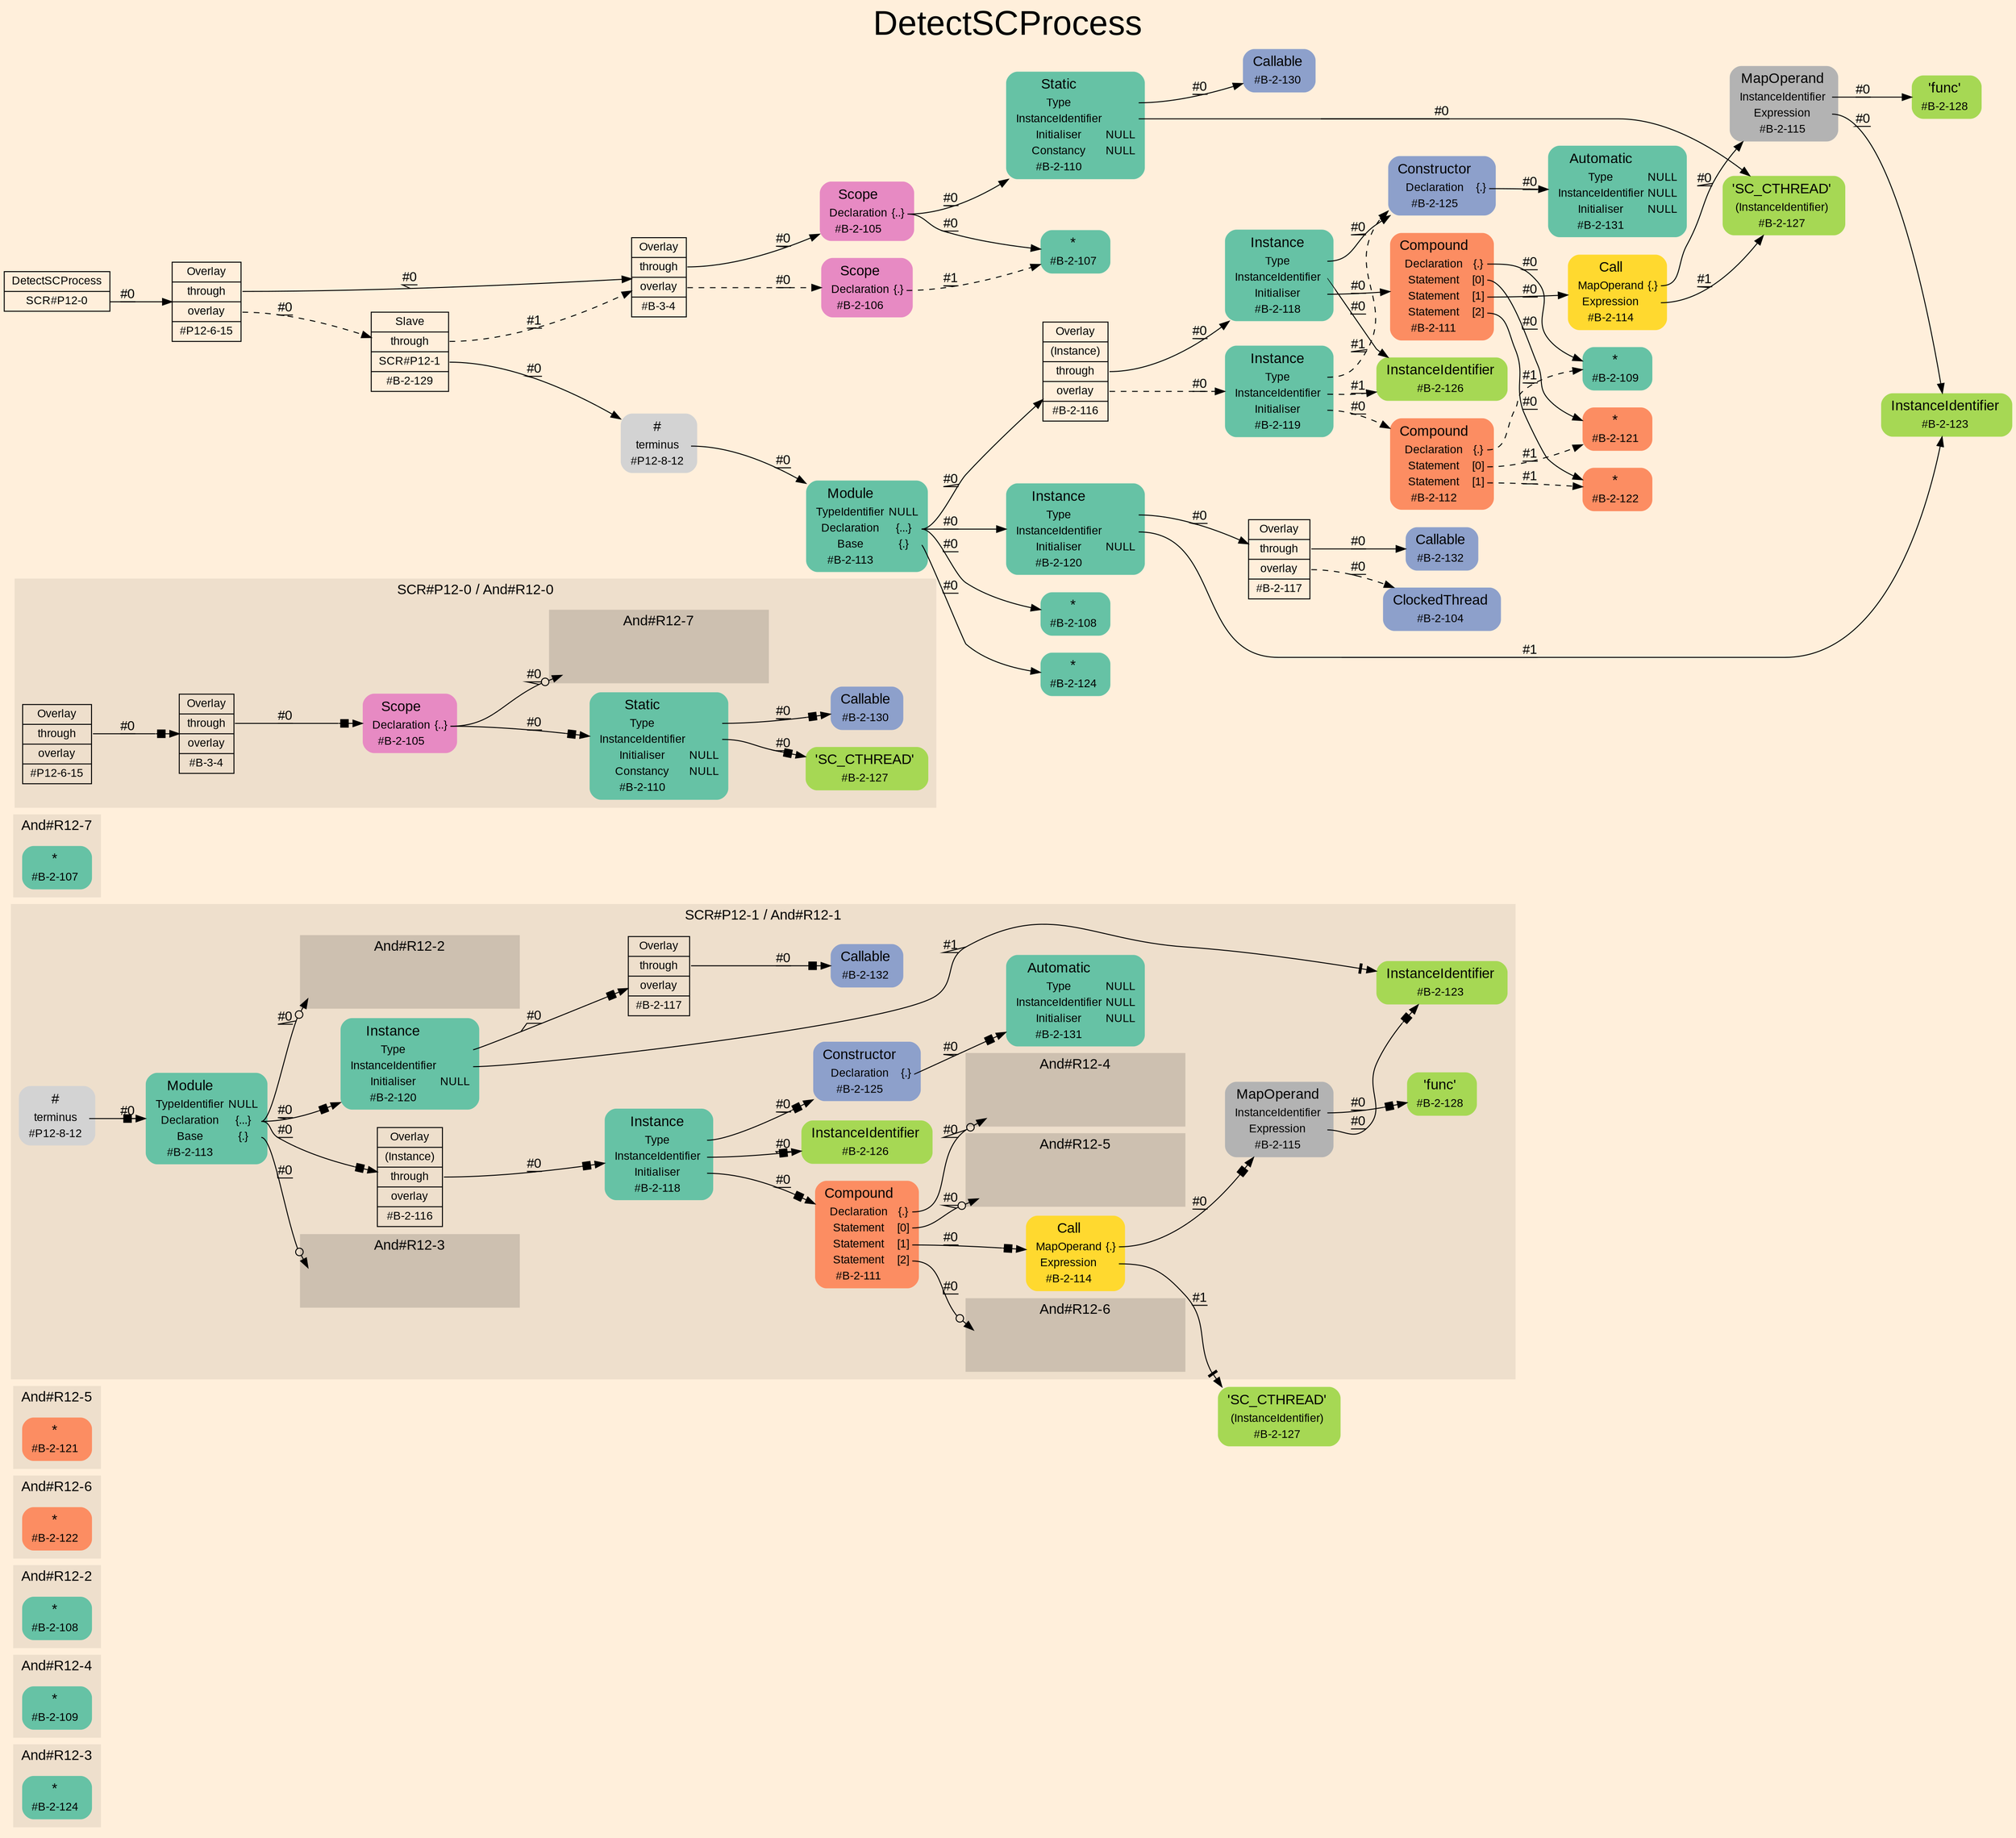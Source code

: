 digraph "DetectSCProcess" {
label = "DetectSCProcess"
labelloc = t
fontsize = "36"
graph [
    rankdir = "LR"
    ranksep = 0.3
    bgcolor = antiquewhite1
    color = black
    fontcolor = black
    fontname = "Arial"
];
node [
    fontname = "Arial"
];
edge [
    fontname = "Arial"
];

// -------------------- figure And#R12-3 --------------------
// -------- region And#R12-3 ----------
subgraph "clusterAnd#R12-3" {
    label = "And#R12-3"
    style = "filled"
    color = antiquewhite2
    fontsize = "15"
    "And#R12-3/#B-2-124" [
        // -------- block And#R12-3/#B-2-124 ----------
        shape = "plaintext"
        fillcolor = "/set28/1"
        label = <<TABLE BORDER="0" CELLBORDER="0" CELLSPACING="0">
         <TR><TD><FONT POINT-SIZE="15.0">*</FONT></TD><TD></TD></TR>
         <TR><TD>#B-2-124</TD><TD PORT="port0"></TD></TR>
        </TABLE>>
        style = "rounded,filled"
        fontsize = "12"
    ];
    
}


// -------------------- figure And#R12-4 --------------------
// -------- region And#R12-4 ----------
subgraph "clusterAnd#R12-4" {
    label = "And#R12-4"
    style = "filled"
    color = antiquewhite2
    fontsize = "15"
    "And#R12-4/#B-2-109" [
        // -------- block And#R12-4/#B-2-109 ----------
        shape = "plaintext"
        fillcolor = "/set28/1"
        label = <<TABLE BORDER="0" CELLBORDER="0" CELLSPACING="0">
         <TR><TD><FONT POINT-SIZE="15.0">*</FONT></TD><TD></TD></TR>
         <TR><TD>#B-2-109</TD><TD PORT="port0"></TD></TR>
        </TABLE>>
        style = "rounded,filled"
        fontsize = "12"
    ];
    
}


// -------------------- figure And#R12-2 --------------------
// -------- region And#R12-2 ----------
subgraph "clusterAnd#R12-2" {
    label = "And#R12-2"
    style = "filled"
    color = antiquewhite2
    fontsize = "15"
    "And#R12-2/#B-2-108" [
        // -------- block And#R12-2/#B-2-108 ----------
        shape = "plaintext"
        fillcolor = "/set28/1"
        label = <<TABLE BORDER="0" CELLBORDER="0" CELLSPACING="0">
         <TR><TD><FONT POINT-SIZE="15.0">*</FONT></TD><TD></TD></TR>
         <TR><TD>#B-2-108</TD><TD PORT="port0"></TD></TR>
        </TABLE>>
        style = "rounded,filled"
        fontsize = "12"
    ];
    
}


// -------------------- figure And#R12-6 --------------------
// -------- region And#R12-6 ----------
subgraph "clusterAnd#R12-6" {
    label = "And#R12-6"
    style = "filled"
    color = antiquewhite2
    fontsize = "15"
    "And#R12-6/#B-2-122" [
        // -------- block And#R12-6/#B-2-122 ----------
        shape = "plaintext"
        fillcolor = "/set28/2"
        label = <<TABLE BORDER="0" CELLBORDER="0" CELLSPACING="0">
         <TR><TD><FONT POINT-SIZE="15.0">*</FONT></TD><TD></TD></TR>
         <TR><TD>#B-2-122</TD><TD PORT="port0"></TD></TR>
        </TABLE>>
        style = "rounded,filled"
        fontsize = "12"
    ];
    
}


// -------------------- figure And#R12-5 --------------------
// -------- region And#R12-5 ----------
subgraph "clusterAnd#R12-5" {
    label = "And#R12-5"
    style = "filled"
    color = antiquewhite2
    fontsize = "15"
    "And#R12-5/#B-2-121" [
        // -------- block And#R12-5/#B-2-121 ----------
        shape = "plaintext"
        fillcolor = "/set28/2"
        label = <<TABLE BORDER="0" CELLBORDER="0" CELLSPACING="0">
         <TR><TD><FONT POINT-SIZE="15.0">*</FONT></TD><TD></TD></TR>
         <TR><TD>#B-2-121</TD><TD PORT="port0"></TD></TR>
        </TABLE>>
        style = "rounded,filled"
        fontsize = "12"
    ];
    
}


// -------------------- figure And#R12-1 --------------------
// -------- region And#R12-1 ----------
subgraph "clusterAnd#R12-1" {
    label = "SCR#P12-1 / And#R12-1"
    style = "filled"
    color = antiquewhite2
    fontsize = "15"
    "And#R12-1/#B-2-111" [
        // -------- block And#R12-1/#B-2-111 ----------
        shape = "plaintext"
        fillcolor = "/set28/2"
        label = <<TABLE BORDER="0" CELLBORDER="0" CELLSPACING="0">
         <TR><TD><FONT POINT-SIZE="15.0">Compound</FONT></TD><TD></TD></TR>
         <TR><TD>Declaration</TD><TD PORT="port0">{.}</TD></TR>
         <TR><TD>Statement</TD><TD PORT="port1">[0]</TD></TR>
         <TR><TD>Statement</TD><TD PORT="port2">[1]</TD></TR>
         <TR><TD>Statement</TD><TD PORT="port3">[2]</TD></TR>
         <TR><TD>#B-2-111</TD><TD PORT="port4"></TD></TR>
        </TABLE>>
        style = "rounded,filled"
        fontsize = "12"
    ];
    
    "And#R12-1/#B-2-113" [
        // -------- block And#R12-1/#B-2-113 ----------
        shape = "plaintext"
        fillcolor = "/set28/1"
        label = <<TABLE BORDER="0" CELLBORDER="0" CELLSPACING="0">
         <TR><TD><FONT POINT-SIZE="15.0">Module</FONT></TD><TD></TD></TR>
         <TR><TD>TypeIdentifier</TD><TD PORT="port0">NULL</TD></TR>
         <TR><TD>Declaration</TD><TD PORT="port1">{...}</TD></TR>
         <TR><TD>Base</TD><TD PORT="port2">{.}</TD></TR>
         <TR><TD>#B-2-113</TD><TD PORT="port3"></TD></TR>
        </TABLE>>
        style = "rounded,filled"
        fontsize = "12"
    ];
    
    "And#R12-1/#B-2-114" [
        // -------- block And#R12-1/#B-2-114 ----------
        shape = "plaintext"
        fillcolor = "/set28/6"
        label = <<TABLE BORDER="0" CELLBORDER="0" CELLSPACING="0">
         <TR><TD><FONT POINT-SIZE="15.0">Call</FONT></TD><TD></TD></TR>
         <TR><TD>MapOperand</TD><TD PORT="port0">{.}</TD></TR>
         <TR><TD>Expression</TD><TD PORT="port1"></TD></TR>
         <TR><TD>#B-2-114</TD><TD PORT="port2"></TD></TR>
        </TABLE>>
        style = "rounded,filled"
        fontsize = "12"
    ];
    
    "And#R12-1/#B-2-115" [
        // -------- block And#R12-1/#B-2-115 ----------
        shape = "plaintext"
        fillcolor = "/set28/8"
        label = <<TABLE BORDER="0" CELLBORDER="0" CELLSPACING="0">
         <TR><TD><FONT POINT-SIZE="15.0">MapOperand</FONT></TD><TD></TD></TR>
         <TR><TD>InstanceIdentifier</TD><TD PORT="port0"></TD></TR>
         <TR><TD>Expression</TD><TD PORT="port1"></TD></TR>
         <TR><TD>#B-2-115</TD><TD PORT="port2"></TD></TR>
        </TABLE>>
        style = "rounded,filled"
        fontsize = "12"
    ];
    
    "And#R12-1/#B-2-116" [
        // -------- block And#R12-1/#B-2-116 ----------
        shape = "record"
        fillcolor = antiquewhite2
        label = "<fixed> Overlay | <port0> (Instance) | <port1> through | <port2> overlay | <port3> #B-2-116"
        style = "filled"
        fontsize = "12"
        color = black
        fontcolor = black
    ];
    
    "And#R12-1/#B-2-117" [
        // -------- block And#R12-1/#B-2-117 ----------
        shape = "record"
        fillcolor = antiquewhite2
        label = "<fixed> Overlay | <port0> through | <port1> overlay | <port2> #B-2-117"
        style = "filled"
        fontsize = "12"
        color = black
        fontcolor = black
    ];
    
    "And#R12-1/#B-2-118" [
        // -------- block And#R12-1/#B-2-118 ----------
        shape = "plaintext"
        fillcolor = "/set28/1"
        label = <<TABLE BORDER="0" CELLBORDER="0" CELLSPACING="0">
         <TR><TD><FONT POINT-SIZE="15.0">Instance</FONT></TD><TD></TD></TR>
         <TR><TD>Type</TD><TD PORT="port0"></TD></TR>
         <TR><TD>InstanceIdentifier</TD><TD PORT="port1"></TD></TR>
         <TR><TD>Initialiser</TD><TD PORT="port2"></TD></TR>
         <TR><TD>#B-2-118</TD><TD PORT="port3"></TD></TR>
        </TABLE>>
        style = "rounded,filled"
        fontsize = "12"
    ];
    
    "And#R12-1/#B-2-120" [
        // -------- block And#R12-1/#B-2-120 ----------
        shape = "plaintext"
        fillcolor = "/set28/1"
        label = <<TABLE BORDER="0" CELLBORDER="0" CELLSPACING="0">
         <TR><TD><FONT POINT-SIZE="15.0">Instance</FONT></TD><TD></TD></TR>
         <TR><TD>Type</TD><TD PORT="port0"></TD></TR>
         <TR><TD>InstanceIdentifier</TD><TD PORT="port1"></TD></TR>
         <TR><TD>Initialiser</TD><TD PORT="port2">NULL</TD></TR>
         <TR><TD>#B-2-120</TD><TD PORT="port3"></TD></TR>
        </TABLE>>
        style = "rounded,filled"
        fontsize = "12"
    ];
    
    "And#R12-1/#B-2-123" [
        // -------- block And#R12-1/#B-2-123 ----------
        shape = "plaintext"
        fillcolor = "/set28/5"
        label = <<TABLE BORDER="0" CELLBORDER="0" CELLSPACING="0">
         <TR><TD><FONT POINT-SIZE="15.0">InstanceIdentifier</FONT></TD><TD></TD></TR>
         <TR><TD>#B-2-123</TD><TD PORT="port0"></TD></TR>
        </TABLE>>
        style = "rounded,filled"
        fontsize = "12"
    ];
    
    "And#R12-1/#B-2-125" [
        // -------- block And#R12-1/#B-2-125 ----------
        shape = "plaintext"
        fillcolor = "/set28/3"
        label = <<TABLE BORDER="0" CELLBORDER="0" CELLSPACING="0">
         <TR><TD><FONT POINT-SIZE="15.0">Constructor</FONT></TD><TD></TD></TR>
         <TR><TD>Declaration</TD><TD PORT="port0">{.}</TD></TR>
         <TR><TD>#B-2-125</TD><TD PORT="port1"></TD></TR>
        </TABLE>>
        style = "rounded,filled"
        fontsize = "12"
    ];
    
    "And#R12-1/#B-2-126" [
        // -------- block And#R12-1/#B-2-126 ----------
        shape = "plaintext"
        fillcolor = "/set28/5"
        label = <<TABLE BORDER="0" CELLBORDER="0" CELLSPACING="0">
         <TR><TD><FONT POINT-SIZE="15.0">InstanceIdentifier</FONT></TD><TD></TD></TR>
         <TR><TD>#B-2-126</TD><TD PORT="port0"></TD></TR>
        </TABLE>>
        style = "rounded,filled"
        fontsize = "12"
    ];
    
    "And#R12-1/#B-2-128" [
        // -------- block And#R12-1/#B-2-128 ----------
        shape = "plaintext"
        fillcolor = "/set28/5"
        label = <<TABLE BORDER="0" CELLBORDER="0" CELLSPACING="0">
         <TR><TD><FONT POINT-SIZE="15.0">'func'</FONT></TD><TD></TD></TR>
         <TR><TD>#B-2-128</TD><TD PORT="port0"></TD></TR>
        </TABLE>>
        style = "rounded,filled"
        fontsize = "12"
    ];
    
    "And#R12-1/#B-2-131" [
        // -------- block And#R12-1/#B-2-131 ----------
        shape = "plaintext"
        fillcolor = "/set28/1"
        label = <<TABLE BORDER="0" CELLBORDER="0" CELLSPACING="0">
         <TR><TD><FONT POINT-SIZE="15.0">Automatic</FONT></TD><TD></TD></TR>
         <TR><TD>Type</TD><TD PORT="port0">NULL</TD></TR>
         <TR><TD>InstanceIdentifier</TD><TD PORT="port1">NULL</TD></TR>
         <TR><TD>Initialiser</TD><TD PORT="port2">NULL</TD></TR>
         <TR><TD>#B-2-131</TD><TD PORT="port3"></TD></TR>
        </TABLE>>
        style = "rounded,filled"
        fontsize = "12"
    ];
    
    "And#R12-1/#B-2-132" [
        // -------- block And#R12-1/#B-2-132 ----------
        shape = "plaintext"
        fillcolor = "/set28/3"
        label = <<TABLE BORDER="0" CELLBORDER="0" CELLSPACING="0">
         <TR><TD><FONT POINT-SIZE="15.0">Callable</FONT></TD><TD></TD></TR>
         <TR><TD>#B-2-132</TD><TD PORT="port0"></TD></TR>
        </TABLE>>
        style = "rounded,filled"
        fontsize = "12"
    ];
    
    "And#R12-1/#P12-8-12" [
        // -------- block And#R12-1/#P12-8-12 ----------
        shape = "plaintext"
        label = <<TABLE BORDER="0" CELLBORDER="0" CELLSPACING="0">
         <TR><TD><FONT POINT-SIZE="15.0">#</FONT></TD><TD></TD></TR>
         <TR><TD>terminus</TD><TD PORT="port0"></TD></TR>
         <TR><TD>#P12-8-12</TD><TD PORT="port1"></TD></TR>
        </TABLE>>
        style = "rounded,filled"
        fontsize = "12"
    ];
    
    // -------- region And#R12-1/And#R12-2 ----------
    subgraph "clusterAnd#R12-1/And#R12-2" {
        label = "And#R12-2"
        style = "filled"
        color = antiquewhite3
        fontsize = "15"
        "And#R12-1/And#R12-2/#B-2-108" [
            // -------- block And#R12-1/And#R12-2/#B-2-108 ----------
            shape = none
            fillcolor = "/set28/1"
            style = "invisible"
        ];
        
    }
    
    // -------- region And#R12-1/And#R12-3 ----------
    subgraph "clusterAnd#R12-1/And#R12-3" {
        label = "And#R12-3"
        style = "filled"
        color = antiquewhite3
        fontsize = "15"
        "And#R12-1/And#R12-3/#B-2-124" [
            // -------- block And#R12-1/And#R12-3/#B-2-124 ----------
            shape = none
            fillcolor = "/set28/1"
            style = "invisible"
        ];
        
    }
    
    // -------- region And#R12-1/And#R12-4 ----------
    subgraph "clusterAnd#R12-1/And#R12-4" {
        label = "And#R12-4"
        style = "filled"
        color = antiquewhite3
        fontsize = "15"
        "And#R12-1/And#R12-4/#B-2-109" [
            // -------- block And#R12-1/And#R12-4/#B-2-109 ----------
            shape = none
            fillcolor = "/set28/1"
            style = "invisible"
        ];
        
    }
    
    // -------- region And#R12-1/And#R12-5 ----------
    subgraph "clusterAnd#R12-1/And#R12-5" {
        label = "And#R12-5"
        style = "filled"
        color = antiquewhite3
        fontsize = "15"
        "And#R12-1/And#R12-5/#B-2-121" [
            // -------- block And#R12-1/And#R12-5/#B-2-121 ----------
            shape = none
            fillcolor = "/set28/2"
            style = "invisible"
        ];
        
    }
    
    // -------- region And#R12-1/And#R12-6 ----------
    subgraph "clusterAnd#R12-1/And#R12-6" {
        label = "And#R12-6"
        style = "filled"
        color = antiquewhite3
        fontsize = "15"
        "And#R12-1/And#R12-6/#B-2-122" [
            // -------- block And#R12-1/And#R12-6/#B-2-122 ----------
            shape = none
            fillcolor = "/set28/2"
            style = "invisible"
        ];
        
    }
    
}

"And#R12-1/#B-2-127" [
    // -------- block And#R12-1/#B-2-127 ----------
    shape = "plaintext"
    fillcolor = "/set28/5"
    label = <<TABLE BORDER="0" CELLBORDER="0" CELLSPACING="0">
     <TR><TD><FONT POINT-SIZE="15.0">'SC_CTHREAD'</FONT></TD><TD></TD></TR>
     <TR><TD>(InstanceIdentifier)</TD><TD PORT="port0"></TD></TR>
     <TR><TD>#B-2-127</TD><TD PORT="port1"></TD></TR>
    </TABLE>>
    style = "rounded,filled"
    fontsize = "12"
];

"And#R12-1/#B-2-111":port0 -> "And#R12-1/And#R12-4/#B-2-109" [
    arrowhead="normalnoneodot"
    label = "#0"
    decorate = true
    color = black
    fontcolor = black
];

"And#R12-1/#B-2-111":port1 -> "And#R12-1/And#R12-5/#B-2-121" [
    arrowhead="normalnoneodot"
    label = "#0"
    decorate = true
    color = black
    fontcolor = black
];

"And#R12-1/#B-2-111":port2 -> "And#R12-1/#B-2-114" [
    arrowhead="normalnonebox"
    label = "#0"
    decorate = true
    color = black
    fontcolor = black
];

"And#R12-1/#B-2-111":port3 -> "And#R12-1/And#R12-6/#B-2-122" [
    arrowhead="normalnoneodot"
    label = "#0"
    decorate = true
    color = black
    fontcolor = black
];

"And#R12-1/#B-2-113":port1 -> "And#R12-1/#B-2-116" [
    arrowhead="normalnonebox"
    label = "#0"
    decorate = true
    color = black
    fontcolor = black
];

"And#R12-1/#B-2-113":port1 -> "And#R12-1/#B-2-120" [
    arrowhead="normalnonebox"
    label = "#0"
    decorate = true
    color = black
    fontcolor = black
];

"And#R12-1/#B-2-113":port1 -> "And#R12-1/And#R12-2/#B-2-108" [
    arrowhead="normalnoneodot"
    label = "#0"
    decorate = true
    color = black
    fontcolor = black
];

"And#R12-1/#B-2-113":port2 -> "And#R12-1/And#R12-3/#B-2-124" [
    arrowhead="normalnoneodot"
    label = "#0"
    decorate = true
    color = black
    fontcolor = black
];

"And#R12-1/#B-2-114":port0 -> "And#R12-1/#B-2-115" [
    arrowhead="normalnonebox"
    label = "#0"
    decorate = true
    color = black
    fontcolor = black
];

"And#R12-1/#B-2-114":port1 -> "And#R12-1/#B-2-127" [
    arrowhead="normalnonetee"
    label = "#1"
    decorate = true
    color = black
    fontcolor = black
];

"And#R12-1/#B-2-115":port0 -> "And#R12-1/#B-2-128" [
    arrowhead="normalnonebox"
    label = "#0"
    decorate = true
    color = black
    fontcolor = black
];

"And#R12-1/#B-2-115":port1 -> "And#R12-1/#B-2-123" [
    arrowhead="normalnonebox"
    label = "#0"
    decorate = true
    color = black
    fontcolor = black
];

"And#R12-1/#B-2-116":port1 -> "And#R12-1/#B-2-118" [
    arrowhead="normalnonebox"
    label = "#0"
    decorate = true
    color = black
    fontcolor = black
];

"And#R12-1/#B-2-117":port0 -> "And#R12-1/#B-2-132" [
    arrowhead="normalnonebox"
    label = "#0"
    decorate = true
    color = black
    fontcolor = black
];

"And#R12-1/#B-2-118":port0 -> "And#R12-1/#B-2-125" [
    arrowhead="normalnonebox"
    label = "#0"
    decorate = true
    color = black
    fontcolor = black
];

"And#R12-1/#B-2-118":port1 -> "And#R12-1/#B-2-126" [
    arrowhead="normalnonebox"
    label = "#0"
    decorate = true
    color = black
    fontcolor = black
];

"And#R12-1/#B-2-118":port2 -> "And#R12-1/#B-2-111" [
    arrowhead="normalnonebox"
    label = "#0"
    decorate = true
    color = black
    fontcolor = black
];

"And#R12-1/#B-2-120":port0 -> "And#R12-1/#B-2-117" [
    arrowhead="normalnonebox"
    label = "#0"
    decorate = true
    color = black
    fontcolor = black
];

"And#R12-1/#B-2-120":port1 -> "And#R12-1/#B-2-123" [
    arrowhead="normalnonetee"
    label = "#1"
    decorate = true
    color = black
    fontcolor = black
];

"And#R12-1/#B-2-125":port0 -> "And#R12-1/#B-2-131" [
    arrowhead="normalnonebox"
    label = "#0"
    decorate = true
    color = black
    fontcolor = black
];

"And#R12-1/#P12-8-12":port0 -> "And#R12-1/#B-2-113" [
    arrowhead="normalnonebox"
    label = "#0"
    decorate = true
    color = black
    fontcolor = black
];


// -------------------- figure And#R12-7 --------------------
// -------- region And#R12-7 ----------
subgraph "clusterAnd#R12-7" {
    label = "And#R12-7"
    style = "filled"
    color = antiquewhite2
    fontsize = "15"
    "And#R12-7/#B-2-107" [
        // -------- block And#R12-7/#B-2-107 ----------
        shape = "plaintext"
        fillcolor = "/set28/1"
        label = <<TABLE BORDER="0" CELLBORDER="0" CELLSPACING="0">
         <TR><TD><FONT POINT-SIZE="15.0">*</FONT></TD><TD></TD></TR>
         <TR><TD>#B-2-107</TD><TD PORT="port0"></TD></TR>
        </TABLE>>
        style = "rounded,filled"
        fontsize = "12"
    ];
    
}


// -------------------- figure And#R12-0 --------------------
// -------- region And#R12-0 ----------
subgraph "clusterAnd#R12-0" {
    label = "SCR#P12-0 / And#R12-0"
    style = "filled"
    color = antiquewhite2
    fontsize = "15"
    "And#R12-0/#B-3-4" [
        // -------- block And#R12-0/#B-3-4 ----------
        shape = "record"
        fillcolor = antiquewhite2
        label = "<fixed> Overlay | <port0> through | <port1> overlay | <port2> #B-3-4"
        style = "filled"
        fontsize = "12"
        color = black
        fontcolor = black
    ];
    
    "And#R12-0/#B-2-105" [
        // -------- block And#R12-0/#B-2-105 ----------
        shape = "plaintext"
        fillcolor = "/set28/4"
        label = <<TABLE BORDER="0" CELLBORDER="0" CELLSPACING="0">
         <TR><TD><FONT POINT-SIZE="15.0">Scope</FONT></TD><TD></TD></TR>
         <TR><TD>Declaration</TD><TD PORT="port0">{..}</TD></TR>
         <TR><TD>#B-2-105</TD><TD PORT="port1"></TD></TR>
        </TABLE>>
        style = "rounded,filled"
        fontsize = "12"
    ];
    
    "And#R12-0/#B-2-110" [
        // -------- block And#R12-0/#B-2-110 ----------
        shape = "plaintext"
        fillcolor = "/set28/1"
        label = <<TABLE BORDER="0" CELLBORDER="0" CELLSPACING="0">
         <TR><TD><FONT POINT-SIZE="15.0">Static</FONT></TD><TD></TD></TR>
         <TR><TD>Type</TD><TD PORT="port0"></TD></TR>
         <TR><TD>InstanceIdentifier</TD><TD PORT="port1"></TD></TR>
         <TR><TD>Initialiser</TD><TD PORT="port2">NULL</TD></TR>
         <TR><TD>Constancy</TD><TD PORT="port3">NULL</TD></TR>
         <TR><TD>#B-2-110</TD><TD PORT="port4"></TD></TR>
        </TABLE>>
        style = "rounded,filled"
        fontsize = "12"
    ];
    
    "And#R12-0/#B-2-127" [
        // -------- block And#R12-0/#B-2-127 ----------
        shape = "plaintext"
        fillcolor = "/set28/5"
        label = <<TABLE BORDER="0" CELLBORDER="0" CELLSPACING="0">
         <TR><TD><FONT POINT-SIZE="15.0">'SC_CTHREAD'</FONT></TD><TD></TD></TR>
         <TR><TD>#B-2-127</TD><TD PORT="port0"></TD></TR>
        </TABLE>>
        style = "rounded,filled"
        fontsize = "12"
    ];
    
    "And#R12-0/#B-2-130" [
        // -------- block And#R12-0/#B-2-130 ----------
        shape = "plaintext"
        fillcolor = "/set28/3"
        label = <<TABLE BORDER="0" CELLBORDER="0" CELLSPACING="0">
         <TR><TD><FONT POINT-SIZE="15.0">Callable</FONT></TD><TD></TD></TR>
         <TR><TD>#B-2-130</TD><TD PORT="port0"></TD></TR>
        </TABLE>>
        style = "rounded,filled"
        fontsize = "12"
    ];
    
    "And#R12-0/#P12-6-15" [
        // -------- block And#R12-0/#P12-6-15 ----------
        shape = "record"
        fillcolor = antiquewhite2
        label = "<fixed> Overlay | <port0> through | <port1> overlay | <port2> #P12-6-15"
        style = "filled"
        fontsize = "12"
        color = black
        fontcolor = black
    ];
    
    // -------- region And#R12-0/And#R12-7 ----------
    subgraph "clusterAnd#R12-0/And#R12-7" {
        label = "And#R12-7"
        style = "filled"
        color = antiquewhite3
        fontsize = "15"
        "And#R12-0/And#R12-7/#B-2-107" [
            // -------- block And#R12-0/And#R12-7/#B-2-107 ----------
            shape = none
            fillcolor = "/set28/1"
            style = "invisible"
        ];
        
    }
    
}

"And#R12-0/#B-3-4":port0 -> "And#R12-0/#B-2-105" [
    arrowhead="normalnonebox"
    label = "#0"
    decorate = true
    color = black
    fontcolor = black
];

"And#R12-0/#B-2-105":port0 -> "And#R12-0/And#R12-7/#B-2-107" [
    arrowhead="normalnoneodot"
    label = "#0"
    decorate = true
    color = black
    fontcolor = black
];

"And#R12-0/#B-2-105":port0 -> "And#R12-0/#B-2-110" [
    arrowhead="normalnonebox"
    label = "#0"
    decorate = true
    color = black
    fontcolor = black
];

"And#R12-0/#B-2-110":port0 -> "And#R12-0/#B-2-130" [
    arrowhead="normalnonebox"
    label = "#0"
    decorate = true
    color = black
    fontcolor = black
];

"And#R12-0/#B-2-110":port1 -> "And#R12-0/#B-2-127" [
    arrowhead="normalnonebox"
    label = "#0"
    decorate = true
    color = black
    fontcolor = black
];

"And#R12-0/#P12-6-15":port0 -> "And#R12-0/#B-3-4" [
    arrowhead="normalnonebox"
    label = "#0"
    decorate = true
    color = black
    fontcolor = black
];


// -------------------- transformation figure --------------------
"CR#P12-0" [
    // -------- block CR#P12-0 ----------
    shape = "record"
    fillcolor = antiquewhite1
    label = "<fixed> DetectSCProcess | <port0> SCR#P12-0"
    style = "filled"
    fontsize = "12"
    color = black
    fontcolor = black
];

"#P12-6-15" [
    // -------- block #P12-6-15 ----------
    shape = "record"
    fillcolor = antiquewhite1
    label = "<fixed> Overlay | <port0> through | <port1> overlay | <port2> #P12-6-15"
    style = "filled"
    fontsize = "12"
    color = black
    fontcolor = black
];

"#B-3-4" [
    // -------- block #B-3-4 ----------
    shape = "record"
    fillcolor = antiquewhite1
    label = "<fixed> Overlay | <port0> through | <port1> overlay | <port2> #B-3-4"
    style = "filled"
    fontsize = "12"
    color = black
    fontcolor = black
];

"#B-2-105" [
    // -------- block #B-2-105 ----------
    shape = "plaintext"
    fillcolor = "/set28/4"
    label = <<TABLE BORDER="0" CELLBORDER="0" CELLSPACING="0">
     <TR><TD><FONT POINT-SIZE="15.0">Scope</FONT></TD><TD></TD></TR>
     <TR><TD>Declaration</TD><TD PORT="port0">{..}</TD></TR>
     <TR><TD>#B-2-105</TD><TD PORT="port1"></TD></TR>
    </TABLE>>
    style = "rounded,filled"
    fontsize = "12"
];

"#B-2-107" [
    // -------- block #B-2-107 ----------
    shape = "plaintext"
    fillcolor = "/set28/1"
    label = <<TABLE BORDER="0" CELLBORDER="0" CELLSPACING="0">
     <TR><TD><FONT POINT-SIZE="15.0">*</FONT></TD><TD></TD></TR>
     <TR><TD>#B-2-107</TD><TD PORT="port0"></TD></TR>
    </TABLE>>
    style = "rounded,filled"
    fontsize = "12"
];

"#B-2-110" [
    // -------- block #B-2-110 ----------
    shape = "plaintext"
    fillcolor = "/set28/1"
    label = <<TABLE BORDER="0" CELLBORDER="0" CELLSPACING="0">
     <TR><TD><FONT POINT-SIZE="15.0">Static</FONT></TD><TD></TD></TR>
     <TR><TD>Type</TD><TD PORT="port0"></TD></TR>
     <TR><TD>InstanceIdentifier</TD><TD PORT="port1"></TD></TR>
     <TR><TD>Initialiser</TD><TD PORT="port2">NULL</TD></TR>
     <TR><TD>Constancy</TD><TD PORT="port3">NULL</TD></TR>
     <TR><TD>#B-2-110</TD><TD PORT="port4"></TD></TR>
    </TABLE>>
    style = "rounded,filled"
    fontsize = "12"
];

"#B-2-130" [
    // -------- block #B-2-130 ----------
    shape = "plaintext"
    fillcolor = "/set28/3"
    label = <<TABLE BORDER="0" CELLBORDER="0" CELLSPACING="0">
     <TR><TD><FONT POINT-SIZE="15.0">Callable</FONT></TD><TD></TD></TR>
     <TR><TD>#B-2-130</TD><TD PORT="port0"></TD></TR>
    </TABLE>>
    style = "rounded,filled"
    fontsize = "12"
];

"#B-2-127" [
    // -------- block #B-2-127 ----------
    shape = "plaintext"
    fillcolor = "/set28/5"
    label = <<TABLE BORDER="0" CELLBORDER="0" CELLSPACING="0">
     <TR><TD><FONT POINT-SIZE="15.0">'SC_CTHREAD'</FONT></TD><TD></TD></TR>
     <TR><TD>(InstanceIdentifier)</TD><TD PORT="port0"></TD></TR>
     <TR><TD>#B-2-127</TD><TD PORT="port1"></TD></TR>
    </TABLE>>
    style = "rounded,filled"
    fontsize = "12"
];

"#B-2-106" [
    // -------- block #B-2-106 ----------
    shape = "plaintext"
    fillcolor = "/set28/4"
    label = <<TABLE BORDER="0" CELLBORDER="0" CELLSPACING="0">
     <TR><TD><FONT POINT-SIZE="15.0">Scope</FONT></TD><TD></TD></TR>
     <TR><TD>Declaration</TD><TD PORT="port0">{.}</TD></TR>
     <TR><TD>#B-2-106</TD><TD PORT="port1"></TD></TR>
    </TABLE>>
    style = "rounded,filled"
    fontsize = "12"
];

"#B-2-129" [
    // -------- block #B-2-129 ----------
    shape = "record"
    fillcolor = antiquewhite1
    label = "<fixed> Slave | <port0> through | <port1> SCR#P12-1 | <port2> #B-2-129"
    style = "filled"
    fontsize = "12"
    color = black
    fontcolor = black
];

"#P12-8-12" [
    // -------- block #P12-8-12 ----------
    shape = "plaintext"
    label = <<TABLE BORDER="0" CELLBORDER="0" CELLSPACING="0">
     <TR><TD><FONT POINT-SIZE="15.0">#</FONT></TD><TD></TD></TR>
     <TR><TD>terminus</TD><TD PORT="port0"></TD></TR>
     <TR><TD>#P12-8-12</TD><TD PORT="port1"></TD></TR>
    </TABLE>>
    style = "rounded,filled"
    fontsize = "12"
];

"#B-2-113" [
    // -------- block #B-2-113 ----------
    shape = "plaintext"
    fillcolor = "/set28/1"
    label = <<TABLE BORDER="0" CELLBORDER="0" CELLSPACING="0">
     <TR><TD><FONT POINT-SIZE="15.0">Module</FONT></TD><TD></TD></TR>
     <TR><TD>TypeIdentifier</TD><TD PORT="port0">NULL</TD></TR>
     <TR><TD>Declaration</TD><TD PORT="port1">{...}</TD></TR>
     <TR><TD>Base</TD><TD PORT="port2">{.}</TD></TR>
     <TR><TD>#B-2-113</TD><TD PORT="port3"></TD></TR>
    </TABLE>>
    style = "rounded,filled"
    fontsize = "12"
];

"#B-2-116" [
    // -------- block #B-2-116 ----------
    shape = "record"
    fillcolor = antiquewhite1
    label = "<fixed> Overlay | <port0> (Instance) | <port1> through | <port2> overlay | <port3> #B-2-116"
    style = "filled"
    fontsize = "12"
    color = black
    fontcolor = black
];

"#B-2-118" [
    // -------- block #B-2-118 ----------
    shape = "plaintext"
    fillcolor = "/set28/1"
    label = <<TABLE BORDER="0" CELLBORDER="0" CELLSPACING="0">
     <TR><TD><FONT POINT-SIZE="15.0">Instance</FONT></TD><TD></TD></TR>
     <TR><TD>Type</TD><TD PORT="port0"></TD></TR>
     <TR><TD>InstanceIdentifier</TD><TD PORT="port1"></TD></TR>
     <TR><TD>Initialiser</TD><TD PORT="port2"></TD></TR>
     <TR><TD>#B-2-118</TD><TD PORT="port3"></TD></TR>
    </TABLE>>
    style = "rounded,filled"
    fontsize = "12"
];

"#B-2-125" [
    // -------- block #B-2-125 ----------
    shape = "plaintext"
    fillcolor = "/set28/3"
    label = <<TABLE BORDER="0" CELLBORDER="0" CELLSPACING="0">
     <TR><TD><FONT POINT-SIZE="15.0">Constructor</FONT></TD><TD></TD></TR>
     <TR><TD>Declaration</TD><TD PORT="port0">{.}</TD></TR>
     <TR><TD>#B-2-125</TD><TD PORT="port1"></TD></TR>
    </TABLE>>
    style = "rounded,filled"
    fontsize = "12"
];

"#B-2-131" [
    // -------- block #B-2-131 ----------
    shape = "plaintext"
    fillcolor = "/set28/1"
    label = <<TABLE BORDER="0" CELLBORDER="0" CELLSPACING="0">
     <TR><TD><FONT POINT-SIZE="15.0">Automatic</FONT></TD><TD></TD></TR>
     <TR><TD>Type</TD><TD PORT="port0">NULL</TD></TR>
     <TR><TD>InstanceIdentifier</TD><TD PORT="port1">NULL</TD></TR>
     <TR><TD>Initialiser</TD><TD PORT="port2">NULL</TD></TR>
     <TR><TD>#B-2-131</TD><TD PORT="port3"></TD></TR>
    </TABLE>>
    style = "rounded,filled"
    fontsize = "12"
];

"#B-2-126" [
    // -------- block #B-2-126 ----------
    shape = "plaintext"
    fillcolor = "/set28/5"
    label = <<TABLE BORDER="0" CELLBORDER="0" CELLSPACING="0">
     <TR><TD><FONT POINT-SIZE="15.0">InstanceIdentifier</FONT></TD><TD></TD></TR>
     <TR><TD>#B-2-126</TD><TD PORT="port0"></TD></TR>
    </TABLE>>
    style = "rounded,filled"
    fontsize = "12"
];

"#B-2-111" [
    // -------- block #B-2-111 ----------
    shape = "plaintext"
    fillcolor = "/set28/2"
    label = <<TABLE BORDER="0" CELLBORDER="0" CELLSPACING="0">
     <TR><TD><FONT POINT-SIZE="15.0">Compound</FONT></TD><TD></TD></TR>
     <TR><TD>Declaration</TD><TD PORT="port0">{.}</TD></TR>
     <TR><TD>Statement</TD><TD PORT="port1">[0]</TD></TR>
     <TR><TD>Statement</TD><TD PORT="port2">[1]</TD></TR>
     <TR><TD>Statement</TD><TD PORT="port3">[2]</TD></TR>
     <TR><TD>#B-2-111</TD><TD PORT="port4"></TD></TR>
    </TABLE>>
    style = "rounded,filled"
    fontsize = "12"
];

"#B-2-109" [
    // -------- block #B-2-109 ----------
    shape = "plaintext"
    fillcolor = "/set28/1"
    label = <<TABLE BORDER="0" CELLBORDER="0" CELLSPACING="0">
     <TR><TD><FONT POINT-SIZE="15.0">*</FONT></TD><TD></TD></TR>
     <TR><TD>#B-2-109</TD><TD PORT="port0"></TD></TR>
    </TABLE>>
    style = "rounded,filled"
    fontsize = "12"
];

"#B-2-121" [
    // -------- block #B-2-121 ----------
    shape = "plaintext"
    fillcolor = "/set28/2"
    label = <<TABLE BORDER="0" CELLBORDER="0" CELLSPACING="0">
     <TR><TD><FONT POINT-SIZE="15.0">*</FONT></TD><TD></TD></TR>
     <TR><TD>#B-2-121</TD><TD PORT="port0"></TD></TR>
    </TABLE>>
    style = "rounded,filled"
    fontsize = "12"
];

"#B-2-114" [
    // -------- block #B-2-114 ----------
    shape = "plaintext"
    fillcolor = "/set28/6"
    label = <<TABLE BORDER="0" CELLBORDER="0" CELLSPACING="0">
     <TR><TD><FONT POINT-SIZE="15.0">Call</FONT></TD><TD></TD></TR>
     <TR><TD>MapOperand</TD><TD PORT="port0">{.}</TD></TR>
     <TR><TD>Expression</TD><TD PORT="port1"></TD></TR>
     <TR><TD>#B-2-114</TD><TD PORT="port2"></TD></TR>
    </TABLE>>
    style = "rounded,filled"
    fontsize = "12"
];

"#B-2-115" [
    // -------- block #B-2-115 ----------
    shape = "plaintext"
    fillcolor = "/set28/8"
    label = <<TABLE BORDER="0" CELLBORDER="0" CELLSPACING="0">
     <TR><TD><FONT POINT-SIZE="15.0">MapOperand</FONT></TD><TD></TD></TR>
     <TR><TD>InstanceIdentifier</TD><TD PORT="port0"></TD></TR>
     <TR><TD>Expression</TD><TD PORT="port1"></TD></TR>
     <TR><TD>#B-2-115</TD><TD PORT="port2"></TD></TR>
    </TABLE>>
    style = "rounded,filled"
    fontsize = "12"
];

"#B-2-128" [
    // -------- block #B-2-128 ----------
    shape = "plaintext"
    fillcolor = "/set28/5"
    label = <<TABLE BORDER="0" CELLBORDER="0" CELLSPACING="0">
     <TR><TD><FONT POINT-SIZE="15.0">'func'</FONT></TD><TD></TD></TR>
     <TR><TD>#B-2-128</TD><TD PORT="port0"></TD></TR>
    </TABLE>>
    style = "rounded,filled"
    fontsize = "12"
];

"#B-2-123" [
    // -------- block #B-2-123 ----------
    shape = "plaintext"
    fillcolor = "/set28/5"
    label = <<TABLE BORDER="0" CELLBORDER="0" CELLSPACING="0">
     <TR><TD><FONT POINT-SIZE="15.0">InstanceIdentifier</FONT></TD><TD></TD></TR>
     <TR><TD>#B-2-123</TD><TD PORT="port0"></TD></TR>
    </TABLE>>
    style = "rounded,filled"
    fontsize = "12"
];

"#B-2-122" [
    // -------- block #B-2-122 ----------
    shape = "plaintext"
    fillcolor = "/set28/2"
    label = <<TABLE BORDER="0" CELLBORDER="0" CELLSPACING="0">
     <TR><TD><FONT POINT-SIZE="15.0">*</FONT></TD><TD></TD></TR>
     <TR><TD>#B-2-122</TD><TD PORT="port0"></TD></TR>
    </TABLE>>
    style = "rounded,filled"
    fontsize = "12"
];

"#B-2-119" [
    // -------- block #B-2-119 ----------
    shape = "plaintext"
    fillcolor = "/set28/1"
    label = <<TABLE BORDER="0" CELLBORDER="0" CELLSPACING="0">
     <TR><TD><FONT POINT-SIZE="15.0">Instance</FONT></TD><TD></TD></TR>
     <TR><TD>Type</TD><TD PORT="port0"></TD></TR>
     <TR><TD>InstanceIdentifier</TD><TD PORT="port1"></TD></TR>
     <TR><TD>Initialiser</TD><TD PORT="port2"></TD></TR>
     <TR><TD>#B-2-119</TD><TD PORT="port3"></TD></TR>
    </TABLE>>
    style = "rounded,filled"
    fontsize = "12"
];

"#B-2-112" [
    // -------- block #B-2-112 ----------
    shape = "plaintext"
    fillcolor = "/set28/2"
    label = <<TABLE BORDER="0" CELLBORDER="0" CELLSPACING="0">
     <TR><TD><FONT POINT-SIZE="15.0">Compound</FONT></TD><TD></TD></TR>
     <TR><TD>Declaration</TD><TD PORT="port0">{.}</TD></TR>
     <TR><TD>Statement</TD><TD PORT="port1">[0]</TD></TR>
     <TR><TD>Statement</TD><TD PORT="port2">[1]</TD></TR>
     <TR><TD>#B-2-112</TD><TD PORT="port3"></TD></TR>
    </TABLE>>
    style = "rounded,filled"
    fontsize = "12"
];

"#B-2-120" [
    // -------- block #B-2-120 ----------
    shape = "plaintext"
    fillcolor = "/set28/1"
    label = <<TABLE BORDER="0" CELLBORDER="0" CELLSPACING="0">
     <TR><TD><FONT POINT-SIZE="15.0">Instance</FONT></TD><TD></TD></TR>
     <TR><TD>Type</TD><TD PORT="port0"></TD></TR>
     <TR><TD>InstanceIdentifier</TD><TD PORT="port1"></TD></TR>
     <TR><TD>Initialiser</TD><TD PORT="port2">NULL</TD></TR>
     <TR><TD>#B-2-120</TD><TD PORT="port3"></TD></TR>
    </TABLE>>
    style = "rounded,filled"
    fontsize = "12"
];

"#B-2-117" [
    // -------- block #B-2-117 ----------
    shape = "record"
    fillcolor = antiquewhite1
    label = "<fixed> Overlay | <port0> through | <port1> overlay | <port2> #B-2-117"
    style = "filled"
    fontsize = "12"
    color = black
    fontcolor = black
];

"#B-2-132" [
    // -------- block #B-2-132 ----------
    shape = "plaintext"
    fillcolor = "/set28/3"
    label = <<TABLE BORDER="0" CELLBORDER="0" CELLSPACING="0">
     <TR><TD><FONT POINT-SIZE="15.0">Callable</FONT></TD><TD></TD></TR>
     <TR><TD>#B-2-132</TD><TD PORT="port0"></TD></TR>
    </TABLE>>
    style = "rounded,filled"
    fontsize = "12"
];

"#B-2-104" [
    // -------- block #B-2-104 ----------
    shape = "plaintext"
    fillcolor = "/set28/3"
    label = <<TABLE BORDER="0" CELLBORDER="0" CELLSPACING="0">
     <TR><TD><FONT POINT-SIZE="15.0">ClockedThread</FONT></TD><TD></TD></TR>
     <TR><TD>#B-2-104</TD><TD PORT="port0"></TD></TR>
    </TABLE>>
    style = "rounded,filled"
    fontsize = "12"
];

"#B-2-108" [
    // -------- block #B-2-108 ----------
    shape = "plaintext"
    fillcolor = "/set28/1"
    label = <<TABLE BORDER="0" CELLBORDER="0" CELLSPACING="0">
     <TR><TD><FONT POINT-SIZE="15.0">*</FONT></TD><TD></TD></TR>
     <TR><TD>#B-2-108</TD><TD PORT="port0"></TD></TR>
    </TABLE>>
    style = "rounded,filled"
    fontsize = "12"
];

"#B-2-124" [
    // -------- block #B-2-124 ----------
    shape = "plaintext"
    fillcolor = "/set28/1"
    label = <<TABLE BORDER="0" CELLBORDER="0" CELLSPACING="0">
     <TR><TD><FONT POINT-SIZE="15.0">*</FONT></TD><TD></TD></TR>
     <TR><TD>#B-2-124</TD><TD PORT="port0"></TD></TR>
    </TABLE>>
    style = "rounded,filled"
    fontsize = "12"
];

"CR#P12-0":port0 -> "#P12-6-15" [
    label = "#0"
    decorate = true
    color = black
    fontcolor = black
];

"#P12-6-15":port0 -> "#B-3-4" [
    label = "#0"
    decorate = true
    color = black
    fontcolor = black
];

"#P12-6-15":port1 -> "#B-2-129" [
    style="dashed"
    label = "#0"
    decorate = true
    color = black
    fontcolor = black
];

"#B-3-4":port0 -> "#B-2-105" [
    label = "#0"
    decorate = true
    color = black
    fontcolor = black
];

"#B-3-4":port1 -> "#B-2-106" [
    style="dashed"
    label = "#0"
    decorate = true
    color = black
    fontcolor = black
];

"#B-2-105":port0 -> "#B-2-107" [
    label = "#0"
    decorate = true
    color = black
    fontcolor = black
];

"#B-2-105":port0 -> "#B-2-110" [
    label = "#0"
    decorate = true
    color = black
    fontcolor = black
];

"#B-2-110":port0 -> "#B-2-130" [
    label = "#0"
    decorate = true
    color = black
    fontcolor = black
];

"#B-2-110":port1 -> "#B-2-127" [
    label = "#0"
    decorate = true
    color = black
    fontcolor = black
];

"#B-2-106":port0 -> "#B-2-107" [
    style="dashed"
    label = "#1"
    decorate = true
    color = black
    fontcolor = black
];

"#B-2-129":port0 -> "#B-3-4" [
    style="dashed"
    label = "#1"
    decorate = true
    color = black
    fontcolor = black
];

"#B-2-129":port1 -> "#P12-8-12" [
    label = "#0"
    decorate = true
    color = black
    fontcolor = black
];

"#P12-8-12":port0 -> "#B-2-113" [
    label = "#0"
    decorate = true
    color = black
    fontcolor = black
];

"#B-2-113":port1 -> "#B-2-116" [
    label = "#0"
    decorate = true
    color = black
    fontcolor = black
];

"#B-2-113":port1 -> "#B-2-120" [
    label = "#0"
    decorate = true
    color = black
    fontcolor = black
];

"#B-2-113":port1 -> "#B-2-108" [
    label = "#0"
    decorate = true
    color = black
    fontcolor = black
];

"#B-2-113":port2 -> "#B-2-124" [
    label = "#0"
    decorate = true
    color = black
    fontcolor = black
];

"#B-2-116":port1 -> "#B-2-118" [
    label = "#0"
    decorate = true
    color = black
    fontcolor = black
];

"#B-2-116":port2 -> "#B-2-119" [
    style="dashed"
    label = "#0"
    decorate = true
    color = black
    fontcolor = black
];

"#B-2-118":port0 -> "#B-2-125" [
    label = "#0"
    decorate = true
    color = black
    fontcolor = black
];

"#B-2-118":port1 -> "#B-2-126" [
    label = "#0"
    decorate = true
    color = black
    fontcolor = black
];

"#B-2-118":port2 -> "#B-2-111" [
    label = "#0"
    decorate = true
    color = black
    fontcolor = black
];

"#B-2-125":port0 -> "#B-2-131" [
    label = "#0"
    decorate = true
    color = black
    fontcolor = black
];

"#B-2-111":port0 -> "#B-2-109" [
    label = "#0"
    decorate = true
    color = black
    fontcolor = black
];

"#B-2-111":port1 -> "#B-2-121" [
    label = "#0"
    decorate = true
    color = black
    fontcolor = black
];

"#B-2-111":port2 -> "#B-2-114" [
    label = "#0"
    decorate = true
    color = black
    fontcolor = black
];

"#B-2-111":port3 -> "#B-2-122" [
    label = "#0"
    decorate = true
    color = black
    fontcolor = black
];

"#B-2-114":port0 -> "#B-2-115" [
    label = "#0"
    decorate = true
    color = black
    fontcolor = black
];

"#B-2-114":port1 -> "#B-2-127" [
    label = "#1"
    decorate = true
    color = black
    fontcolor = black
];

"#B-2-115":port0 -> "#B-2-128" [
    label = "#0"
    decorate = true
    color = black
    fontcolor = black
];

"#B-2-115":port1 -> "#B-2-123" [
    label = "#0"
    decorate = true
    color = black
    fontcolor = black
];

"#B-2-119":port0 -> "#B-2-125" [
    style="dashed"
    label = "#1"
    decorate = true
    color = black
    fontcolor = black
];

"#B-2-119":port1 -> "#B-2-126" [
    style="dashed"
    label = "#1"
    decorate = true
    color = black
    fontcolor = black
];

"#B-2-119":port2 -> "#B-2-112" [
    style="dashed"
    label = "#0"
    decorate = true
    color = black
    fontcolor = black
];

"#B-2-112":port0 -> "#B-2-109" [
    style="dashed"
    label = "#1"
    decorate = true
    color = black
    fontcolor = black
];

"#B-2-112":port1 -> "#B-2-121" [
    style="dashed"
    label = "#1"
    decorate = true
    color = black
    fontcolor = black
];

"#B-2-112":port2 -> "#B-2-122" [
    style="dashed"
    label = "#1"
    decorate = true
    color = black
    fontcolor = black
];

"#B-2-120":port0 -> "#B-2-117" [
    label = "#0"
    decorate = true
    color = black
    fontcolor = black
];

"#B-2-120":port1 -> "#B-2-123" [
    label = "#1"
    decorate = true
    color = black
    fontcolor = black
];

"#B-2-117":port0 -> "#B-2-132" [
    label = "#0"
    decorate = true
    color = black
    fontcolor = black
];

"#B-2-117":port1 -> "#B-2-104" [
    style="dashed"
    label = "#0"
    decorate = true
    color = black
    fontcolor = black
];


}
